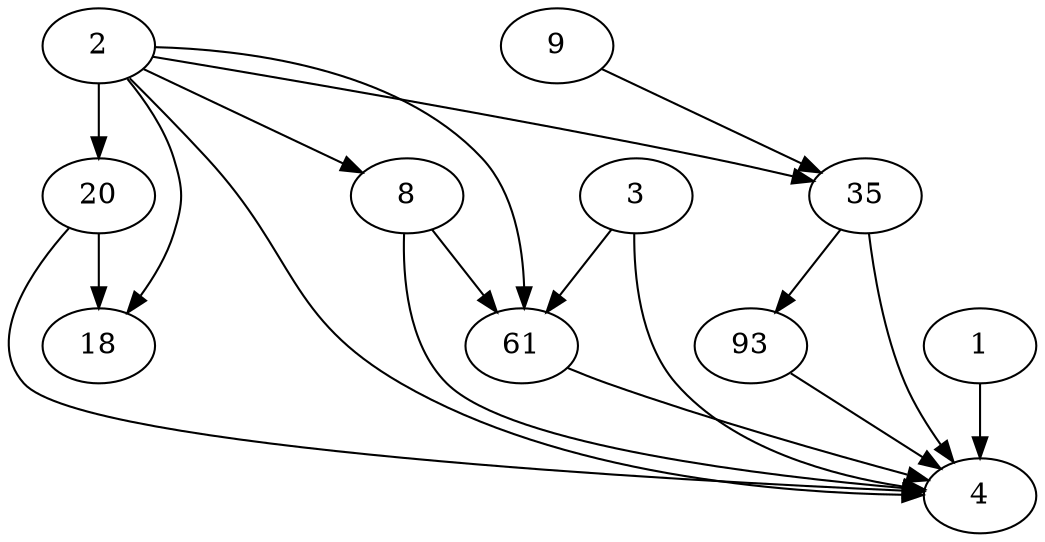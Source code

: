 strict digraph {
// Node definitions.
1 [
neuron_type=BIAS
activation_type=NullActivation
];
2 [
neuron_type=INPT
activation_type=NullActivation
];
3 [
neuron_type=INPT
activation_type=NullActivation
];
4 [
neuron_type=OUTP
activation_type=SigmoidSteepenedActivation
];
8 [
neuron_type=HIDN
activation_type=SigmoidSteepenedActivation
];
9 [
neuron_type=HIDN
activation_type=SigmoidSteepenedActivation
];
18 [
neuron_type=HIDN
activation_type=SigmoidSteepenedActivation
];
20 [
neuron_type=HIDN
activation_type=SigmoidSteepenedActivation
];
35 [
neuron_type=HIDN
activation_type=SigmoidSteepenedActivation
];
61 [
neuron_type=HIDN
activation_type=SigmoidSteepenedActivation
];
93 [
neuron_type=HIDN
activation_type=SigmoidSteepenedActivation
];

// Edge definitions.
1 -> 4 [
weight=8.590133
recurrent=false
parameters="[0.11583613987532472 0 0 0 0 0 0.08264439965488775 0]"
];
2 -> 4 [
weight=-3.189842
recurrent=false
parameters="[0.3655955430798275 0.7086809150280802 0 0.38059587103410536 0.6648626651420328 0.10135804769537833 0.6938835340778787 0.48877039144789064]"
];
2 -> 8 [
weight=-3.032869
recurrent=false
parameters="[0.3655955430798275 0.7086809150280802 0 0.38059587103410536 0.6648626651420328 0.10135804769537833 0.6938835340778787 0.48877039144789064]"
];
2 -> 18 [
weight=-1.704501
recurrent=false
parameters="[0.43627767442086796 0.09667118781027416 0.15151442667682366 0.0003961216845583524 0 0.03452288413963332 0 0.1615497507329865]"
];
2 -> 20 [
weight=1.479949
recurrent=false
parameters="[0.3655955430798275 0.7086809150280802 0 0.38059587103410536 0.6648626651420328 0.10135804769537833 0.6938835340778787 0.48877039144789064]"
];
2 -> 35 [
weight=-1.260472
recurrent=false
parameters="[0.43627767442086796 0.09667118781027416 0.15151442667682366 0.0003961216845583524 0 0.03452288413963332 0 0.1615497507329865]"
];
2 -> 61 [
weight=-1.786011
recurrent=false
parameters="[0.3655955430798275 0.7086809150280802 0 0.38059587103410536 0.6648626651420328 0.10135804769537833 0.6938835340778787 0.48877039144789064]"
];
3 -> 4 [
weight=5.664462
recurrent=false
parameters="[0.43627767442086796 0.09667118781027416 0.15151442667682366 0.0003961216845583524 0 0.03452288413963332 0 0.1615497507329865]"
];
3 -> 61 [
weight=4.088410
recurrent=false
parameters="[0.3655955430798275 0.7086809150280802 0 0.38059587103410536 0.6648626651420328 0.10135804769537833 0.6938835340778787 0.48877039144789064]"
];
8 -> 4 [
weight=-2.622425
recurrent=false
parameters="[0.3655955430798275 0.7086809150280802 0 0.38059587103410536 0.6648626651420328 0.10135804769537833 0.6938835340778787 0.48877039144789064]"
];
8 -> 61 [
weight=0.542231
recurrent=false
parameters="[0.43627767442086796 0.09667118781027416 0.15151442667682366 0.0003961216845583524 0 0.03452288413963332 0 0.1615497507329865]"
];
9 -> 35 [
weight=-0.458678
recurrent=false
parameters="[0.3655955430798275 0.7086809150280802 0 0.38059587103410536 0.6648626651420328 0.10135804769537833 0.6938835340778787 0.48877039144789064]"
];
20 -> 4 [
weight=-0.933653
recurrent=false
parameters="[0.3655955430798275 0.7086809150280802 0 0.38059587103410536 0.6648626651420328 0.10135804769537833 0.6938835340778787 0.48877039144789064]"
];
20 -> 18 [
weight=1.377800
recurrent=false
parameters="[0.43627767442086796 0.09667118781027416 0.15151442667682366 0.0003961216845583524 0 0.03452288413963332 0 0.1615497507329865]"
];
35 -> 4 [
weight=1.268509
recurrent=false
parameters="[0.43627767442086796 0.09667118781027416 0.15151442667682366 0.0003961216845583524 0 0.03452288413963332 0 0.1615497507329865]"
];
35 -> 93 [
weight=-5.890641
recurrent=false
parameters="[0.3655955430798275 0.7086809150280802 0 0.38059587103410536 0.6648626651420328 0.10135804769537833 0.6938835340778787 0.48877039144789064]"
];
61 -> 4 [
weight=-10.230090
recurrent=false
parameters="[0.43627767442086796 0.09667118781027416 0.15151442667682366 0.0003961216845583524 0 0.03452288413963332 0 0.1615497507329865]"
];
93 -> 4 [
weight=-3.430032
recurrent=false
parameters="[0.43627767442086796 0.09667118781027416 0.15151442667682366 0.0003961216845583524 0 0.03452288413963332 0 0.1615497507329865]"
];
}